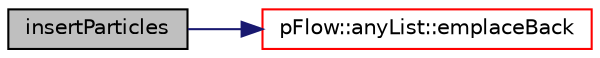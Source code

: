 digraph "insertParticles"
{
 // LATEX_PDF_SIZE
  edge [fontname="Helvetica",fontsize="10",labelfontname="Helvetica",labelfontsize="10"];
  node [fontname="Helvetica",fontsize="10",shape=record];
  rankdir="LR";
  Node1 [label="insertParticles",height=0.2,width=0.4,color="black", fillcolor="grey75", style="filled", fontcolor="black",tooltip=" "];
  Node1 -> Node2 [color="midnightblue",fontsize="10",style="solid",fontname="Helvetica"];
  Node2 [label="pFlow::anyList::emplaceBack",height=0.2,width=0.4,color="red", fillcolor="white", style="filled",URL="$classpFlow_1_1anyList.html#a8999c5f6c990229f70977be073d26a84",tooltip="Create variable using constructor in-place."];
}
